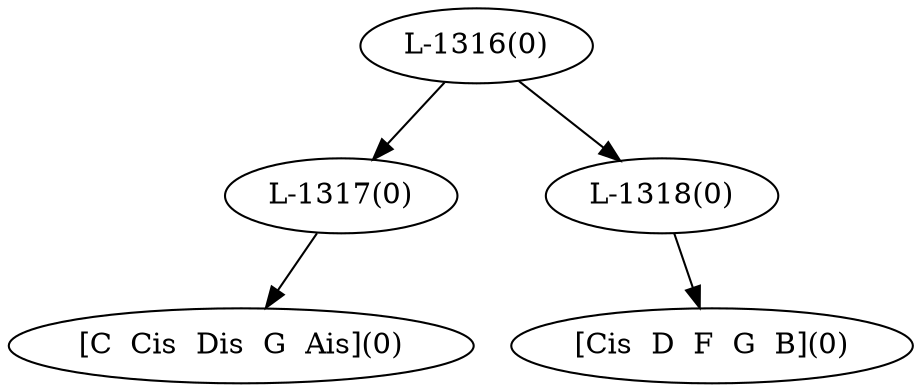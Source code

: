digraph sample{
"L-1317(0)"->"[C  Cis  Dis  G  Ais](0)"
"L-1318(0)"->"[Cis  D  F  G  B](0)"
"L-1316(0)"->"L-1317(0)"
"L-1316(0)"->"L-1318(0)"
{rank = min; "L-1316(0)"}
{rank = same; "L-1317(0)"; "L-1318(0)";}
{rank = max; "[C  Cis  Dis  G  Ais](0)"; "[Cis  D  F  G  B](0)";}
}